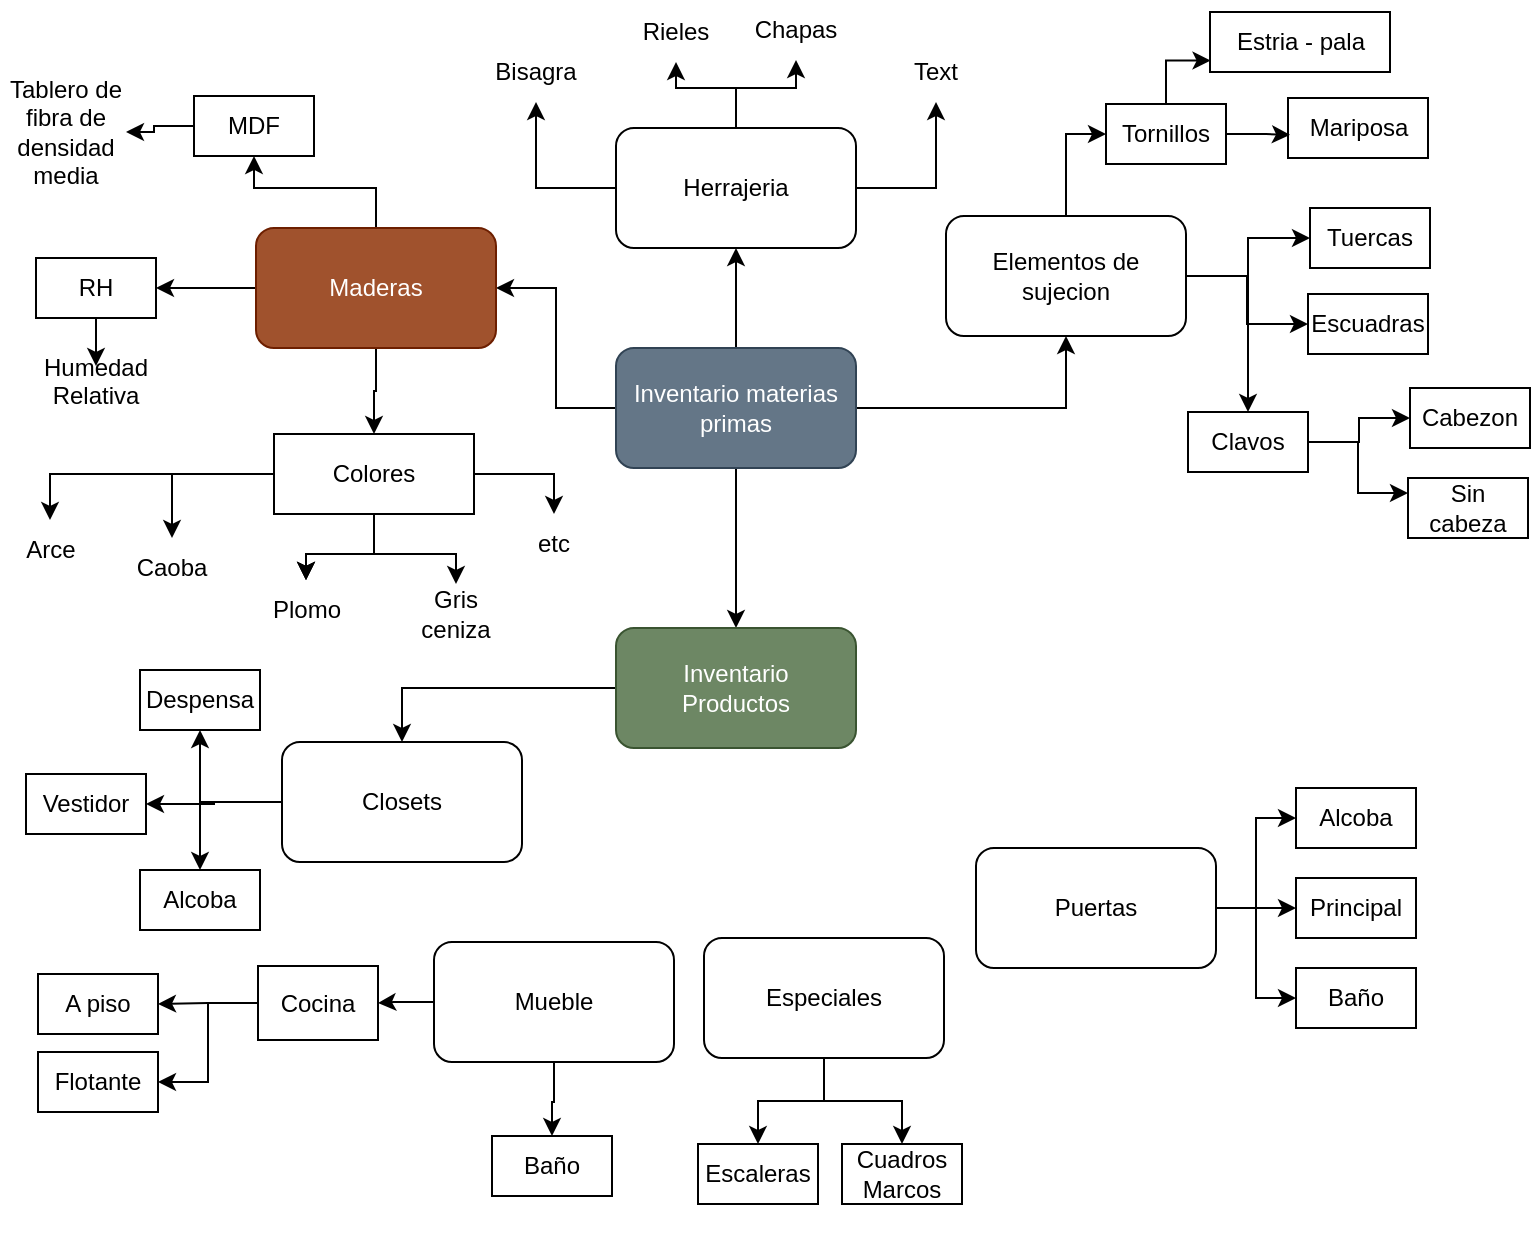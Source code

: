 <mxfile version="21.4.0" type="github">
  <diagram id="C5RBs43oDa-KdzZeNtuy" name="Page-1">
    <mxGraphModel dx="1134" dy="551" grid="1" gridSize="10" guides="1" tooltips="1" connect="1" arrows="1" fold="1" page="1" pageScale="1" pageWidth="827" pageHeight="1169" math="0" shadow="0">
      <root>
        <mxCell id="WIyWlLk6GJQsqaUBKTNV-0" />
        <mxCell id="WIyWlLk6GJQsqaUBKTNV-1" parent="WIyWlLk6GJQsqaUBKTNV-0" />
        <mxCell id="c_pt0YBGKiUtGB9aewrk-6" value="" style="edgeStyle=orthogonalEdgeStyle;rounded=0;orthogonalLoop=1;jettySize=auto;html=1;" parent="WIyWlLk6GJQsqaUBKTNV-1" source="c_pt0YBGKiUtGB9aewrk-4" target="c_pt0YBGKiUtGB9aewrk-5" edge="1">
          <mxGeometry relative="1" as="geometry" />
        </mxCell>
        <mxCell id="c_pt0YBGKiUtGB9aewrk-12" style="edgeStyle=orthogonalEdgeStyle;rounded=0;orthogonalLoop=1;jettySize=auto;html=1;" parent="WIyWlLk6GJQsqaUBKTNV-1" source="c_pt0YBGKiUtGB9aewrk-4" target="c_pt0YBGKiUtGB9aewrk-18" edge="1">
          <mxGeometry relative="1" as="geometry">
            <mxPoint x="200" y="230" as="targetPoint" />
          </mxGeometry>
        </mxCell>
        <mxCell id="c_pt0YBGKiUtGB9aewrk-13" style="edgeStyle=orthogonalEdgeStyle;rounded=0;orthogonalLoop=1;jettySize=auto;html=1;" parent="WIyWlLk6GJQsqaUBKTNV-1" source="c_pt0YBGKiUtGB9aewrk-4" target="c_pt0YBGKiUtGB9aewrk-14" edge="1">
          <mxGeometry relative="1" as="geometry">
            <mxPoint x="560" y="230" as="targetPoint" />
          </mxGeometry>
        </mxCell>
        <mxCell id="c_pt0YBGKiUtGB9aewrk-16" style="edgeStyle=orthogonalEdgeStyle;rounded=0;orthogonalLoop=1;jettySize=auto;html=1;" parent="WIyWlLk6GJQsqaUBKTNV-1" source="c_pt0YBGKiUtGB9aewrk-4" target="c_pt0YBGKiUtGB9aewrk-17" edge="1">
          <mxGeometry relative="1" as="geometry">
            <mxPoint x="380" y="180" as="targetPoint" />
          </mxGeometry>
        </mxCell>
        <mxCell id="c_pt0YBGKiUtGB9aewrk-4" value="Inventario materias primas" style="rounded=1;whiteSpace=wrap;html=1;fillColor=#647687;fontColor=#ffffff;strokeColor=#314354;" parent="WIyWlLk6GJQsqaUBKTNV-1" vertex="1">
          <mxGeometry x="320" y="260" width="120" height="60" as="geometry" />
        </mxCell>
        <mxCell id="njqpp_BXz_OFNDyBb1AA-61" style="edgeStyle=orthogonalEdgeStyle;rounded=0;orthogonalLoop=1;jettySize=auto;html=1;entryX=0.5;entryY=0;entryDx=0;entryDy=0;" edge="1" parent="WIyWlLk6GJQsqaUBKTNV-1" source="c_pt0YBGKiUtGB9aewrk-5" target="c_pt0YBGKiUtGB9aewrk-34">
          <mxGeometry relative="1" as="geometry" />
        </mxCell>
        <mxCell id="c_pt0YBGKiUtGB9aewrk-5" value="&lt;div&gt;Inventario&lt;/div&gt;&lt;div&gt;Productos&lt;br&gt;&lt;/div&gt;" style="whiteSpace=wrap;html=1;rounded=1;fillColor=#6d8764;fontColor=#ffffff;strokeColor=#3A5431;" parent="WIyWlLk6GJQsqaUBKTNV-1" vertex="1">
          <mxGeometry x="320" y="400" width="120" height="60" as="geometry" />
        </mxCell>
        <mxCell id="njqpp_BXz_OFNDyBb1AA-8" style="edgeStyle=orthogonalEdgeStyle;rounded=0;orthogonalLoop=1;jettySize=auto;html=1;entryX=0;entryY=0.5;entryDx=0;entryDy=0;" edge="1" parent="WIyWlLk6GJQsqaUBKTNV-1" source="c_pt0YBGKiUtGB9aewrk-14" target="njqpp_BXz_OFNDyBb1AA-1">
          <mxGeometry relative="1" as="geometry" />
        </mxCell>
        <mxCell id="njqpp_BXz_OFNDyBb1AA-76" style="edgeStyle=orthogonalEdgeStyle;rounded=0;orthogonalLoop=1;jettySize=auto;html=1;entryX=0;entryY=0.5;entryDx=0;entryDy=0;" edge="1" parent="WIyWlLk6GJQsqaUBKTNV-1" source="c_pt0YBGKiUtGB9aewrk-14" target="njqpp_BXz_OFNDyBb1AA-2">
          <mxGeometry relative="1" as="geometry" />
        </mxCell>
        <mxCell id="njqpp_BXz_OFNDyBb1AA-77" style="edgeStyle=orthogonalEdgeStyle;rounded=0;orthogonalLoop=1;jettySize=auto;html=1;entryX=0;entryY=0.5;entryDx=0;entryDy=0;" edge="1" parent="WIyWlLk6GJQsqaUBKTNV-1" source="c_pt0YBGKiUtGB9aewrk-14" target="njqpp_BXz_OFNDyBb1AA-3">
          <mxGeometry relative="1" as="geometry" />
        </mxCell>
        <mxCell id="njqpp_BXz_OFNDyBb1AA-78" style="edgeStyle=orthogonalEdgeStyle;rounded=0;orthogonalLoop=1;jettySize=auto;html=1;entryX=0.5;entryY=0;entryDx=0;entryDy=0;" edge="1" parent="WIyWlLk6GJQsqaUBKTNV-1" source="c_pt0YBGKiUtGB9aewrk-14" target="njqpp_BXz_OFNDyBb1AA-4">
          <mxGeometry relative="1" as="geometry" />
        </mxCell>
        <mxCell id="c_pt0YBGKiUtGB9aewrk-14" value="&lt;div&gt;Elementos de sujecion&lt;/div&gt;" style="rounded=1;whiteSpace=wrap;html=1;" parent="WIyWlLk6GJQsqaUBKTNV-1" vertex="1">
          <mxGeometry x="485" y="194" width="120" height="60" as="geometry" />
        </mxCell>
        <mxCell id="c_pt0YBGKiUtGB9aewrk-114" style="edgeStyle=orthogonalEdgeStyle;rounded=0;orthogonalLoop=1;jettySize=auto;html=1;entryX=0.5;entryY=1;entryDx=0;entryDy=0;" parent="WIyWlLk6GJQsqaUBKTNV-1" source="c_pt0YBGKiUtGB9aewrk-17" target="c_pt0YBGKiUtGB9aewrk-112" edge="1">
          <mxGeometry relative="1" as="geometry" />
        </mxCell>
        <mxCell id="c_pt0YBGKiUtGB9aewrk-115" style="edgeStyle=orthogonalEdgeStyle;rounded=0;orthogonalLoop=1;jettySize=auto;html=1;" parent="WIyWlLk6GJQsqaUBKTNV-1" source="c_pt0YBGKiUtGB9aewrk-17" target="c_pt0YBGKiUtGB9aewrk-113" edge="1">
          <mxGeometry relative="1" as="geometry" />
        </mxCell>
        <mxCell id="c_pt0YBGKiUtGB9aewrk-117" style="edgeStyle=orthogonalEdgeStyle;rounded=0;orthogonalLoop=1;jettySize=auto;html=1;" parent="WIyWlLk6GJQsqaUBKTNV-1" source="c_pt0YBGKiUtGB9aewrk-17" target="c_pt0YBGKiUtGB9aewrk-116" edge="1">
          <mxGeometry relative="1" as="geometry" />
        </mxCell>
        <mxCell id="c_pt0YBGKiUtGB9aewrk-119" style="edgeStyle=orthogonalEdgeStyle;rounded=0;orthogonalLoop=1;jettySize=auto;html=1;entryX=0.5;entryY=1;entryDx=0;entryDy=0;" parent="WIyWlLk6GJQsqaUBKTNV-1" source="c_pt0YBGKiUtGB9aewrk-17" target="c_pt0YBGKiUtGB9aewrk-118" edge="1">
          <mxGeometry relative="1" as="geometry" />
        </mxCell>
        <mxCell id="c_pt0YBGKiUtGB9aewrk-17" value="Herrajeria" style="rounded=1;whiteSpace=wrap;html=1;" parent="WIyWlLk6GJQsqaUBKTNV-1" vertex="1">
          <mxGeometry x="320" y="150" width="120" height="60" as="geometry" />
        </mxCell>
        <mxCell id="c_pt0YBGKiUtGB9aewrk-100" style="edgeStyle=orthogonalEdgeStyle;rounded=0;orthogonalLoop=1;jettySize=auto;html=1;strokeColor=default;" parent="WIyWlLk6GJQsqaUBKTNV-1" source="c_pt0YBGKiUtGB9aewrk-18" target="c_pt0YBGKiUtGB9aewrk-99" edge="1">
          <mxGeometry relative="1" as="geometry" />
        </mxCell>
        <mxCell id="c_pt0YBGKiUtGB9aewrk-101" style="edgeStyle=orthogonalEdgeStyle;rounded=0;orthogonalLoop=1;jettySize=auto;html=1;" parent="WIyWlLk6GJQsqaUBKTNV-1" source="c_pt0YBGKiUtGB9aewrk-18" target="c_pt0YBGKiUtGB9aewrk-98" edge="1">
          <mxGeometry relative="1" as="geometry" />
        </mxCell>
        <mxCell id="njqpp_BXz_OFNDyBb1AA-21" style="edgeStyle=orthogonalEdgeStyle;rounded=0;orthogonalLoop=1;jettySize=auto;html=1;entryX=0.5;entryY=1;entryDx=0;entryDy=0;" edge="1" parent="WIyWlLk6GJQsqaUBKTNV-1" source="c_pt0YBGKiUtGB9aewrk-18" target="njqpp_BXz_OFNDyBb1AA-20">
          <mxGeometry relative="1" as="geometry" />
        </mxCell>
        <mxCell id="c_pt0YBGKiUtGB9aewrk-18" value="Maderas" style="rounded=1;whiteSpace=wrap;html=1;fillColor=#a0522d;fontColor=#ffffff;strokeColor=#6D1F00;" parent="WIyWlLk6GJQsqaUBKTNV-1" vertex="1">
          <mxGeometry x="140" y="200" width="120" height="60" as="geometry" />
        </mxCell>
        <mxCell id="c_pt0YBGKiUtGB9aewrk-65" style="edgeStyle=orthogonalEdgeStyle;rounded=0;orthogonalLoop=1;jettySize=auto;html=1;entryX=0;entryY=0.5;entryDx=0;entryDy=0;" parent="WIyWlLk6GJQsqaUBKTNV-1" source="c_pt0YBGKiUtGB9aewrk-32" target="c_pt0YBGKiUtGB9aewrk-64" edge="1">
          <mxGeometry relative="1" as="geometry" />
        </mxCell>
        <mxCell id="c_pt0YBGKiUtGB9aewrk-68" style="edgeStyle=orthogonalEdgeStyle;rounded=0;orthogonalLoop=1;jettySize=auto;html=1;entryX=0;entryY=0.5;entryDx=0;entryDy=0;" parent="WIyWlLk6GJQsqaUBKTNV-1" source="c_pt0YBGKiUtGB9aewrk-32" target="c_pt0YBGKiUtGB9aewrk-67" edge="1">
          <mxGeometry relative="1" as="geometry" />
        </mxCell>
        <mxCell id="c_pt0YBGKiUtGB9aewrk-70" style="edgeStyle=orthogonalEdgeStyle;rounded=0;orthogonalLoop=1;jettySize=auto;html=1;entryX=0;entryY=0.5;entryDx=0;entryDy=0;" parent="WIyWlLk6GJQsqaUBKTNV-1" source="c_pt0YBGKiUtGB9aewrk-32" target="c_pt0YBGKiUtGB9aewrk-69" edge="1">
          <mxGeometry relative="1" as="geometry" />
        </mxCell>
        <mxCell id="c_pt0YBGKiUtGB9aewrk-32" value="&lt;div&gt;Puertas&lt;/div&gt;" style="rounded=1;whiteSpace=wrap;html=1;" parent="WIyWlLk6GJQsqaUBKTNV-1" vertex="1">
          <mxGeometry x="500" y="510" width="120" height="60" as="geometry" />
        </mxCell>
        <mxCell id="njqpp_BXz_OFNDyBb1AA-51" style="edgeStyle=orthogonalEdgeStyle;rounded=0;orthogonalLoop=1;jettySize=auto;html=1;entryX=1;entryY=0.5;entryDx=0;entryDy=0;" edge="1" parent="WIyWlLk6GJQsqaUBKTNV-1" source="c_pt0YBGKiUtGB9aewrk-34" target="njqpp_BXz_OFNDyBb1AA-47">
          <mxGeometry relative="1" as="geometry" />
        </mxCell>
        <mxCell id="njqpp_BXz_OFNDyBb1AA-52" style="edgeStyle=orthogonalEdgeStyle;rounded=0;orthogonalLoop=1;jettySize=auto;html=1;entryX=0.5;entryY=1;entryDx=0;entryDy=0;" edge="1" parent="WIyWlLk6GJQsqaUBKTNV-1" source="c_pt0YBGKiUtGB9aewrk-34" target="njqpp_BXz_OFNDyBb1AA-49">
          <mxGeometry relative="1" as="geometry" />
        </mxCell>
        <mxCell id="njqpp_BXz_OFNDyBb1AA-62" style="edgeStyle=orthogonalEdgeStyle;rounded=0;orthogonalLoop=1;jettySize=auto;html=1;entryX=0.5;entryY=0;entryDx=0;entryDy=0;" edge="1" parent="WIyWlLk6GJQsqaUBKTNV-1" source="c_pt0YBGKiUtGB9aewrk-34" target="njqpp_BXz_OFNDyBb1AA-48">
          <mxGeometry relative="1" as="geometry" />
        </mxCell>
        <mxCell id="c_pt0YBGKiUtGB9aewrk-34" value="Closets" style="rounded=1;whiteSpace=wrap;html=1;" parent="WIyWlLk6GJQsqaUBKTNV-1" vertex="1">
          <mxGeometry x="153" y="457" width="120" height="60" as="geometry" />
        </mxCell>
        <mxCell id="c_pt0YBGKiUtGB9aewrk-72" style="edgeStyle=orthogonalEdgeStyle;rounded=0;orthogonalLoop=1;jettySize=auto;html=1;" parent="WIyWlLk6GJQsqaUBKTNV-1" source="c_pt0YBGKiUtGB9aewrk-38" target="c_pt0YBGKiUtGB9aewrk-71" edge="1">
          <mxGeometry relative="1" as="geometry" />
        </mxCell>
        <mxCell id="c_pt0YBGKiUtGB9aewrk-89" style="edgeStyle=orthogonalEdgeStyle;rounded=0;orthogonalLoop=1;jettySize=auto;html=1;entryX=0.5;entryY=0;entryDx=0;entryDy=0;" parent="WIyWlLk6GJQsqaUBKTNV-1" source="c_pt0YBGKiUtGB9aewrk-38" target="c_pt0YBGKiUtGB9aewrk-77" edge="1">
          <mxGeometry relative="1" as="geometry" />
        </mxCell>
        <mxCell id="c_pt0YBGKiUtGB9aewrk-38" value="&lt;div&gt;Mueble&lt;/div&gt;" style="rounded=1;whiteSpace=wrap;html=1;" parent="WIyWlLk6GJQsqaUBKTNV-1" vertex="1">
          <mxGeometry x="229" y="557" width="120" height="60" as="geometry" />
        </mxCell>
        <mxCell id="c_pt0YBGKiUtGB9aewrk-95" style="edgeStyle=orthogonalEdgeStyle;rounded=0;orthogonalLoop=1;jettySize=auto;html=1;" parent="WIyWlLk6GJQsqaUBKTNV-1" source="c_pt0YBGKiUtGB9aewrk-39" target="c_pt0YBGKiUtGB9aewrk-83" edge="1">
          <mxGeometry relative="1" as="geometry" />
        </mxCell>
        <mxCell id="njqpp_BXz_OFNDyBb1AA-65" style="edgeStyle=orthogonalEdgeStyle;rounded=0;orthogonalLoop=1;jettySize=auto;html=1;entryX=0.5;entryY=0;entryDx=0;entryDy=0;" edge="1" parent="WIyWlLk6GJQsqaUBKTNV-1" source="c_pt0YBGKiUtGB9aewrk-39" target="c_pt0YBGKiUtGB9aewrk-87">
          <mxGeometry relative="1" as="geometry" />
        </mxCell>
        <mxCell id="c_pt0YBGKiUtGB9aewrk-39" value="Especiales" style="rounded=1;whiteSpace=wrap;html=1;" parent="WIyWlLk6GJQsqaUBKTNV-1" vertex="1">
          <mxGeometry x="364" y="555" width="120" height="60" as="geometry" />
        </mxCell>
        <mxCell id="c_pt0YBGKiUtGB9aewrk-64" value="Alcoba" style="text;html=1;strokeColor=default;fillColor=none;align=center;verticalAlign=middle;whiteSpace=wrap;rounded=0;" parent="WIyWlLk6GJQsqaUBKTNV-1" vertex="1">
          <mxGeometry x="660" y="480" width="60" height="30" as="geometry" />
        </mxCell>
        <mxCell id="c_pt0YBGKiUtGB9aewrk-67" value="Principal" style="text;html=1;strokeColor=default;fillColor=none;align=center;verticalAlign=middle;whiteSpace=wrap;rounded=0;" parent="WIyWlLk6GJQsqaUBKTNV-1" vertex="1">
          <mxGeometry x="660" y="525" width="60" height="30" as="geometry" />
        </mxCell>
        <mxCell id="c_pt0YBGKiUtGB9aewrk-69" value="&lt;div&gt;Baño&lt;/div&gt;" style="text;html=1;strokeColor=default;fillColor=none;align=center;verticalAlign=middle;whiteSpace=wrap;rounded=0;" parent="WIyWlLk6GJQsqaUBKTNV-1" vertex="1">
          <mxGeometry x="660" y="570" width="60" height="30" as="geometry" />
        </mxCell>
        <mxCell id="njqpp_BXz_OFNDyBb1AA-63" style="edgeStyle=orthogonalEdgeStyle;rounded=0;orthogonalLoop=1;jettySize=auto;html=1;entryX=1;entryY=0.5;entryDx=0;entryDy=0;" edge="1" parent="WIyWlLk6GJQsqaUBKTNV-1" source="c_pt0YBGKiUtGB9aewrk-71" target="c_pt0YBGKiUtGB9aewrk-93">
          <mxGeometry relative="1" as="geometry" />
        </mxCell>
        <mxCell id="njqpp_BXz_OFNDyBb1AA-64" style="edgeStyle=orthogonalEdgeStyle;rounded=0;orthogonalLoop=1;jettySize=auto;html=1;entryX=1;entryY=0.5;entryDx=0;entryDy=0;" edge="1" parent="WIyWlLk6GJQsqaUBKTNV-1" source="c_pt0YBGKiUtGB9aewrk-71" target="c_pt0YBGKiUtGB9aewrk-91">
          <mxGeometry relative="1" as="geometry" />
        </mxCell>
        <mxCell id="c_pt0YBGKiUtGB9aewrk-71" value="&lt;div&gt;Cocina&lt;/div&gt;" style="text;html=1;strokeColor=default;fillColor=default;align=center;verticalAlign=middle;whiteSpace=wrap;rounded=0;" parent="WIyWlLk6GJQsqaUBKTNV-1" vertex="1">
          <mxGeometry x="141" y="569" width="60" height="37" as="geometry" />
        </mxCell>
        <mxCell id="c_pt0YBGKiUtGB9aewrk-77" value="Baño" style="text;html=1;strokeColor=default;fillColor=none;align=center;verticalAlign=middle;whiteSpace=wrap;rounded=0;" parent="WIyWlLk6GJQsqaUBKTNV-1" vertex="1">
          <mxGeometry x="258" y="654" width="60" height="30" as="geometry" />
        </mxCell>
        <mxCell id="c_pt0YBGKiUtGB9aewrk-83" value="Escaleras" style="text;html=1;strokeColor=default;fillColor=none;align=center;verticalAlign=middle;whiteSpace=wrap;rounded=0;" parent="WIyWlLk6GJQsqaUBKTNV-1" vertex="1">
          <mxGeometry x="361" y="658" width="60" height="30" as="geometry" />
        </mxCell>
        <mxCell id="c_pt0YBGKiUtGB9aewrk-87" value="&lt;div&gt;&lt;br&gt;&lt;/div&gt;&lt;div&gt;Cuadros&lt;/div&gt;&lt;div&gt;Marcos&lt;/div&gt;&lt;div&gt;&lt;br&gt;&lt;/div&gt;" style="text;html=1;strokeColor=default;fillColor=none;align=center;verticalAlign=middle;whiteSpace=wrap;rounded=0;" parent="WIyWlLk6GJQsqaUBKTNV-1" vertex="1">
          <mxGeometry x="433" y="658" width="60" height="30" as="geometry" />
        </mxCell>
        <mxCell id="c_pt0YBGKiUtGB9aewrk-91" value="Flotante" style="text;html=1;strokeColor=default;fillColor=none;align=center;verticalAlign=middle;whiteSpace=wrap;rounded=0;" parent="WIyWlLk6GJQsqaUBKTNV-1" vertex="1">
          <mxGeometry x="31" y="612" width="60" height="30" as="geometry" />
        </mxCell>
        <mxCell id="c_pt0YBGKiUtGB9aewrk-93" value="A piso" style="text;html=1;strokeColor=default;fillColor=none;align=center;verticalAlign=middle;whiteSpace=wrap;rounded=0;" parent="WIyWlLk6GJQsqaUBKTNV-1" vertex="1">
          <mxGeometry x="31" y="573" width="60" height="30" as="geometry" />
        </mxCell>
        <mxCell id="njqpp_BXz_OFNDyBb1AA-54" style="edgeStyle=orthogonalEdgeStyle;rounded=0;orthogonalLoop=1;jettySize=auto;html=1;entryX=0.5;entryY=0;entryDx=0;entryDy=0;" edge="1" parent="WIyWlLk6GJQsqaUBKTNV-1" source="c_pt0YBGKiUtGB9aewrk-98" target="c_pt0YBGKiUtGB9aewrk-105">
          <mxGeometry relative="1" as="geometry" />
        </mxCell>
        <mxCell id="c_pt0YBGKiUtGB9aewrk-98" value="RH" style="text;html=1;strokeColor=default;fillColor=default;align=center;verticalAlign=middle;whiteSpace=wrap;rounded=0;" parent="WIyWlLk6GJQsqaUBKTNV-1" vertex="1">
          <mxGeometry x="30" y="215" width="60" height="30" as="geometry" />
        </mxCell>
        <mxCell id="njqpp_BXz_OFNDyBb1AA-53" style="edgeStyle=orthogonalEdgeStyle;rounded=0;orthogonalLoop=1;jettySize=auto;html=1;entryX=1;entryY=0.5;entryDx=0;entryDy=0;" edge="1" parent="WIyWlLk6GJQsqaUBKTNV-1" source="c_pt0YBGKiUtGB9aewrk-99" target="c_pt0YBGKiUtGB9aewrk-103">
          <mxGeometry relative="1" as="geometry" />
        </mxCell>
        <mxCell id="c_pt0YBGKiUtGB9aewrk-99" value="MDF" style="text;html=1;strokeColor=default;fillColor=default;align=center;verticalAlign=middle;whiteSpace=wrap;rounded=0;" parent="WIyWlLk6GJQsqaUBKTNV-1" vertex="1">
          <mxGeometry x="109" y="134" width="60" height="30" as="geometry" />
        </mxCell>
        <mxCell id="c_pt0YBGKiUtGB9aewrk-103" value="Tablero de fibra de densidad media" style="text;html=1;strokeColor=none;fillColor=none;align=center;verticalAlign=middle;whiteSpace=wrap;rounded=0;" parent="WIyWlLk6GJQsqaUBKTNV-1" vertex="1">
          <mxGeometry x="15" y="137" width="60" height="30" as="geometry" />
        </mxCell>
        <mxCell id="c_pt0YBGKiUtGB9aewrk-105" value="&#xa;Humedad Relativa&#xa;&#xa;" style="text;html=1;strokeColor=none;fillColor=none;align=center;verticalAlign=middle;whiteSpace=wrap;rounded=0;" parent="WIyWlLk6GJQsqaUBKTNV-1" vertex="1">
          <mxGeometry x="30" y="269" width="60" height="30" as="geometry" />
        </mxCell>
        <mxCell id="c_pt0YBGKiUtGB9aewrk-112" value="Rieles" style="text;html=1;strokeColor=none;fillColor=none;align=center;verticalAlign=middle;whiteSpace=wrap;rounded=0;" parent="WIyWlLk6GJQsqaUBKTNV-1" vertex="1">
          <mxGeometry x="320" y="87" width="60" height="30" as="geometry" />
        </mxCell>
        <mxCell id="c_pt0YBGKiUtGB9aewrk-113" value="Chapas" style="text;html=1;strokeColor=none;fillColor=none;align=center;verticalAlign=middle;whiteSpace=wrap;rounded=0;" parent="WIyWlLk6GJQsqaUBKTNV-1" vertex="1">
          <mxGeometry x="380" y="86" width="60" height="30" as="geometry" />
        </mxCell>
        <mxCell id="c_pt0YBGKiUtGB9aewrk-116" value="Bisagra" style="text;html=1;strokeColor=none;fillColor=none;align=center;verticalAlign=middle;whiteSpace=wrap;rounded=0;" parent="WIyWlLk6GJQsqaUBKTNV-1" vertex="1">
          <mxGeometry x="250" y="107" width="60" height="30" as="geometry" />
        </mxCell>
        <mxCell id="c_pt0YBGKiUtGB9aewrk-118" value="Text" style="text;html=1;strokeColor=none;fillColor=none;align=center;verticalAlign=middle;whiteSpace=wrap;rounded=0;" parent="WIyWlLk6GJQsqaUBKTNV-1" vertex="1">
          <mxGeometry x="450" y="107" width="60" height="30" as="geometry" />
        </mxCell>
        <mxCell id="njqpp_BXz_OFNDyBb1AA-66" style="edgeStyle=orthogonalEdgeStyle;rounded=0;orthogonalLoop=1;jettySize=auto;html=1;entryX=0.014;entryY=0.614;entryDx=0;entryDy=0;entryPerimeter=0;" edge="1" parent="WIyWlLk6GJQsqaUBKTNV-1" source="njqpp_BXz_OFNDyBb1AA-1" target="njqpp_BXz_OFNDyBb1AA-58">
          <mxGeometry relative="1" as="geometry" />
        </mxCell>
        <mxCell id="njqpp_BXz_OFNDyBb1AA-69" style="edgeStyle=orthogonalEdgeStyle;rounded=0;orthogonalLoop=1;jettySize=auto;html=1;entryX=0.003;entryY=0.81;entryDx=0;entryDy=0;entryPerimeter=0;" edge="1" parent="WIyWlLk6GJQsqaUBKTNV-1" source="njqpp_BXz_OFNDyBb1AA-1" target="njqpp_BXz_OFNDyBb1AA-15">
          <mxGeometry relative="1" as="geometry" />
        </mxCell>
        <mxCell id="njqpp_BXz_OFNDyBb1AA-1" value="Tornillos" style="text;html=1;strokeColor=default;fillColor=default;align=center;verticalAlign=middle;whiteSpace=wrap;rounded=0;" vertex="1" parent="WIyWlLk6GJQsqaUBKTNV-1">
          <mxGeometry x="565" y="138" width="60" height="30" as="geometry" />
        </mxCell>
        <mxCell id="njqpp_BXz_OFNDyBb1AA-2" value="&lt;div&gt;Tuercas&lt;br&gt;&lt;/div&gt;" style="text;html=1;strokeColor=default;fillColor=none;align=center;verticalAlign=middle;whiteSpace=wrap;rounded=0;" vertex="1" parent="WIyWlLk6GJQsqaUBKTNV-1">
          <mxGeometry x="667" y="190" width="60" height="30" as="geometry" />
        </mxCell>
        <mxCell id="njqpp_BXz_OFNDyBb1AA-3" value="Escuadras" style="text;html=1;strokeColor=default;fillColor=none;align=center;verticalAlign=middle;whiteSpace=wrap;rounded=0;" vertex="1" parent="WIyWlLk6GJQsqaUBKTNV-1">
          <mxGeometry x="666" y="233" width="60" height="30" as="geometry" />
        </mxCell>
        <mxCell id="njqpp_BXz_OFNDyBb1AA-74" style="edgeStyle=orthogonalEdgeStyle;rounded=0;orthogonalLoop=1;jettySize=auto;html=1;entryX=0;entryY=0.25;entryDx=0;entryDy=0;" edge="1" parent="WIyWlLk6GJQsqaUBKTNV-1" source="njqpp_BXz_OFNDyBb1AA-4" target="njqpp_BXz_OFNDyBb1AA-73">
          <mxGeometry relative="1" as="geometry" />
        </mxCell>
        <mxCell id="njqpp_BXz_OFNDyBb1AA-75" style="edgeStyle=orthogonalEdgeStyle;rounded=0;orthogonalLoop=1;jettySize=auto;html=1;entryX=0;entryY=0.5;entryDx=0;entryDy=0;" edge="1" parent="WIyWlLk6GJQsqaUBKTNV-1" source="njqpp_BXz_OFNDyBb1AA-4" target="njqpp_BXz_OFNDyBb1AA-72">
          <mxGeometry relative="1" as="geometry" />
        </mxCell>
        <mxCell id="njqpp_BXz_OFNDyBb1AA-4" value="Clavos" style="text;html=1;strokeColor=default;fillColor=none;align=center;verticalAlign=middle;whiteSpace=wrap;rounded=0;" vertex="1" parent="WIyWlLk6GJQsqaUBKTNV-1">
          <mxGeometry x="606" y="292" width="60" height="30" as="geometry" />
        </mxCell>
        <mxCell id="njqpp_BXz_OFNDyBb1AA-15" value="Estria - pala" style="text;html=1;align=center;verticalAlign=middle;resizable=0;points=[];autosize=1;strokeColor=default;fillColor=none;" vertex="1" parent="WIyWlLk6GJQsqaUBKTNV-1">
          <mxGeometry x="617" y="92" width="90" height="30" as="geometry" />
        </mxCell>
        <mxCell id="njqpp_BXz_OFNDyBb1AA-34" style="edgeStyle=orthogonalEdgeStyle;rounded=0;orthogonalLoop=1;jettySize=auto;html=1;" edge="1" parent="WIyWlLk6GJQsqaUBKTNV-1" source="njqpp_BXz_OFNDyBb1AA-20" target="njqpp_BXz_OFNDyBb1AA-31">
          <mxGeometry relative="1" as="geometry" />
        </mxCell>
        <mxCell id="njqpp_BXz_OFNDyBb1AA-35" style="edgeStyle=orthogonalEdgeStyle;rounded=0;orthogonalLoop=1;jettySize=auto;html=1;" edge="1" parent="WIyWlLk6GJQsqaUBKTNV-1" source="njqpp_BXz_OFNDyBb1AA-20" target="njqpp_BXz_OFNDyBb1AA-33">
          <mxGeometry relative="1" as="geometry" />
        </mxCell>
        <mxCell id="njqpp_BXz_OFNDyBb1AA-36" style="edgeStyle=orthogonalEdgeStyle;rounded=0;orthogonalLoop=1;jettySize=auto;html=1;entryX=0.5;entryY=0;entryDx=0;entryDy=0;" edge="1" parent="WIyWlLk6GJQsqaUBKTNV-1" source="njqpp_BXz_OFNDyBb1AA-20" target="njqpp_BXz_OFNDyBb1AA-28">
          <mxGeometry relative="1" as="geometry" />
        </mxCell>
        <mxCell id="njqpp_BXz_OFNDyBb1AA-38" value="" style="edgeStyle=orthogonalEdgeStyle;rounded=0;orthogonalLoop=1;jettySize=auto;html=1;" edge="1" parent="WIyWlLk6GJQsqaUBKTNV-1" source="njqpp_BXz_OFNDyBb1AA-20" target="njqpp_BXz_OFNDyBb1AA-33">
          <mxGeometry relative="1" as="geometry" />
        </mxCell>
        <mxCell id="njqpp_BXz_OFNDyBb1AA-39" value="" style="edgeStyle=orthogonalEdgeStyle;rounded=0;orthogonalLoop=1;jettySize=auto;html=1;" edge="1" parent="WIyWlLk6GJQsqaUBKTNV-1" source="njqpp_BXz_OFNDyBb1AA-20" target="njqpp_BXz_OFNDyBb1AA-33">
          <mxGeometry relative="1" as="geometry" />
        </mxCell>
        <mxCell id="njqpp_BXz_OFNDyBb1AA-43" style="edgeStyle=orthogonalEdgeStyle;rounded=0;orthogonalLoop=1;jettySize=auto;html=1;entryX=0.5;entryY=0;entryDx=0;entryDy=0;" edge="1" parent="WIyWlLk6GJQsqaUBKTNV-1" source="njqpp_BXz_OFNDyBb1AA-20" target="njqpp_BXz_OFNDyBb1AA-42">
          <mxGeometry relative="1" as="geometry" />
        </mxCell>
        <mxCell id="njqpp_BXz_OFNDyBb1AA-46" style="edgeStyle=orthogonalEdgeStyle;rounded=0;orthogonalLoop=1;jettySize=auto;html=1;entryX=0.5;entryY=0;entryDx=0;entryDy=0;" edge="1" parent="WIyWlLk6GJQsqaUBKTNV-1" source="njqpp_BXz_OFNDyBb1AA-20" target="njqpp_BXz_OFNDyBb1AA-45">
          <mxGeometry relative="1" as="geometry" />
        </mxCell>
        <mxCell id="njqpp_BXz_OFNDyBb1AA-20" value="Colores" style="rounded=0;whiteSpace=wrap;html=1;direction=west;" vertex="1" parent="WIyWlLk6GJQsqaUBKTNV-1">
          <mxGeometry x="149" y="303" width="100" height="40" as="geometry" />
        </mxCell>
        <mxCell id="njqpp_BXz_OFNDyBb1AA-28" value="Caoba" style="text;html=1;strokeColor=none;fillColor=none;align=center;verticalAlign=middle;whiteSpace=wrap;rounded=0;" vertex="1" parent="WIyWlLk6GJQsqaUBKTNV-1">
          <mxGeometry x="68" y="355" width="60" height="30" as="geometry" />
        </mxCell>
        <mxCell id="njqpp_BXz_OFNDyBb1AA-31" value="Arce" style="text;html=1;align=center;verticalAlign=middle;resizable=0;points=[];autosize=1;strokeColor=none;fillColor=none;" vertex="1" parent="WIyWlLk6GJQsqaUBKTNV-1">
          <mxGeometry x="12" y="346" width="50" height="30" as="geometry" />
        </mxCell>
        <mxCell id="njqpp_BXz_OFNDyBb1AA-33" value="Plomo" style="text;html=1;align=center;verticalAlign=middle;resizable=0;points=[];autosize=1;strokeColor=none;fillColor=none;" vertex="1" parent="WIyWlLk6GJQsqaUBKTNV-1">
          <mxGeometry x="135" y="376" width="60" height="30" as="geometry" />
        </mxCell>
        <mxCell id="njqpp_BXz_OFNDyBb1AA-42" value="Gris ceniza" style="text;html=1;strokeColor=none;fillColor=none;align=center;verticalAlign=middle;whiteSpace=wrap;rounded=0;" vertex="1" parent="WIyWlLk6GJQsqaUBKTNV-1">
          <mxGeometry x="210" y="378" width="60" height="30" as="geometry" />
        </mxCell>
        <mxCell id="njqpp_BXz_OFNDyBb1AA-45" value="etc" style="text;html=1;strokeColor=none;fillColor=none;align=center;verticalAlign=middle;whiteSpace=wrap;rounded=0;" vertex="1" parent="WIyWlLk6GJQsqaUBKTNV-1">
          <mxGeometry x="259" y="343" width="60" height="30" as="geometry" />
        </mxCell>
        <mxCell id="njqpp_BXz_OFNDyBb1AA-47" value="Vestidor" style="text;html=1;strokeColor=default;fillColor=none;align=center;verticalAlign=middle;whiteSpace=wrap;rounded=0;" vertex="1" parent="WIyWlLk6GJQsqaUBKTNV-1">
          <mxGeometry x="25" y="473" width="60" height="30" as="geometry" />
        </mxCell>
        <mxCell id="njqpp_BXz_OFNDyBb1AA-48" value="Alcoba" style="text;html=1;strokeColor=default;fillColor=none;align=center;verticalAlign=middle;whiteSpace=wrap;rounded=0;" vertex="1" parent="WIyWlLk6GJQsqaUBKTNV-1">
          <mxGeometry x="82" y="521" width="60" height="30" as="geometry" />
        </mxCell>
        <mxCell id="njqpp_BXz_OFNDyBb1AA-49" value="Despensa" style="text;html=1;strokeColor=default;fillColor=none;align=center;verticalAlign=middle;whiteSpace=wrap;rounded=0;" vertex="1" parent="WIyWlLk6GJQsqaUBKTNV-1">
          <mxGeometry x="82" y="421" width="60" height="30" as="geometry" />
        </mxCell>
        <mxCell id="njqpp_BXz_OFNDyBb1AA-58" value="Mariposa" style="text;html=1;align=center;verticalAlign=middle;resizable=0;points=[];autosize=1;strokeColor=default;fillColor=none;" vertex="1" parent="WIyWlLk6GJQsqaUBKTNV-1">
          <mxGeometry x="656" y="135" width="70" height="30" as="geometry" />
        </mxCell>
        <mxCell id="njqpp_BXz_OFNDyBb1AA-72" value="&lt;div&gt;Cabezon&lt;/div&gt;" style="text;html=1;strokeColor=default;fillColor=none;align=center;verticalAlign=middle;whiteSpace=wrap;rounded=0;" vertex="1" parent="WIyWlLk6GJQsqaUBKTNV-1">
          <mxGeometry x="717" y="280" width="60" height="30" as="geometry" />
        </mxCell>
        <mxCell id="njqpp_BXz_OFNDyBb1AA-73" value="Sin cabeza" style="text;html=1;strokeColor=default;fillColor=none;align=center;verticalAlign=middle;whiteSpace=wrap;rounded=0;" vertex="1" parent="WIyWlLk6GJQsqaUBKTNV-1">
          <mxGeometry x="716" y="325" width="60" height="30" as="geometry" />
        </mxCell>
      </root>
    </mxGraphModel>
  </diagram>
</mxfile>
